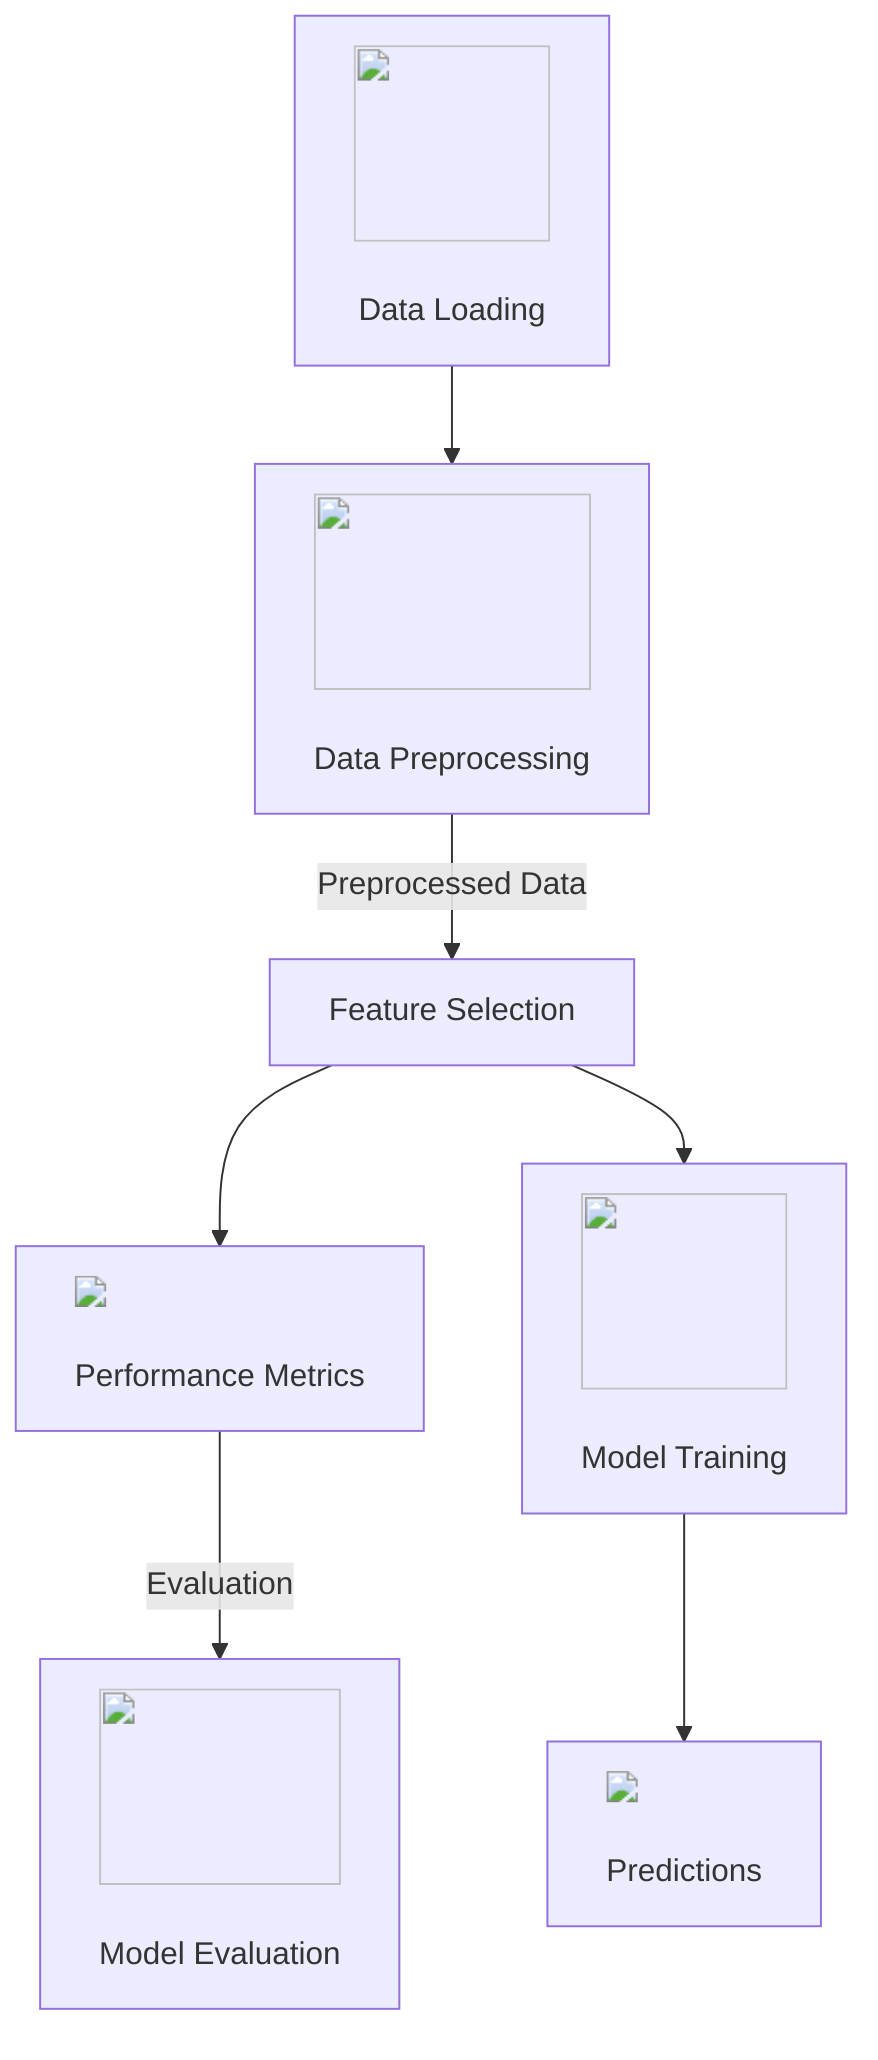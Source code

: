 graph TD
    A["<img src='icons/file.svg' width=100 height=100/> <br/> Data Loading"] --> B["<img src='icons/database.svg' width=100 height=100/> <br/> Data Preprocessing"]
    B --> |"Preprocessed Data"| C["Feature Selection"]
    C --> D["<img src='dummy_plots/lineplot_template.svg'/> <br/> Performance Metrics"]
    C --> E["<img src='icons/brain.svg' width=100 height=100/> <br/> Model Training"]
    E --> F["<img src='dummy_plots/scatter_plot_template.svg'/> <br/> Predictions"]
    D --> |"Evaluation"| G["<img src='icons/image.svg' width=100 height=100/> <br/> Model Evaluation"]